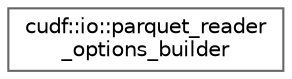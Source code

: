 digraph "类继承关系图"
{
 // LATEX_PDF_SIZE
  bgcolor="transparent";
  edge [fontname=Helvetica,fontsize=10,labelfontname=Helvetica,labelfontsize=10];
  node [fontname=Helvetica,fontsize=10,shape=box,height=0.2,width=0.4];
  rankdir="LR";
  Node0 [id="Node000000",label="cudf::io::parquet_reader\l_options_builder",height=0.2,width=0.4,color="grey40", fillcolor="white", style="filled",URL="$classcudf_1_1io_1_1parquet__reader__options__builder.html",tooltip="Builds parquet_reader_options to use for read_parquet()."];
}
